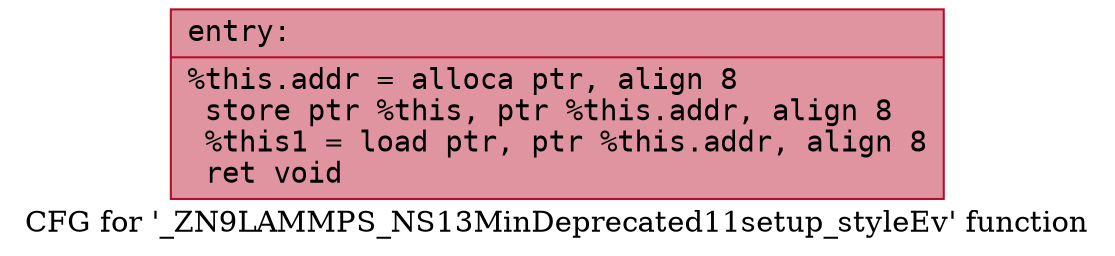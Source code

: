 digraph "CFG for '_ZN9LAMMPS_NS13MinDeprecated11setup_styleEv' function" {
	label="CFG for '_ZN9LAMMPS_NS13MinDeprecated11setup_styleEv' function";

	Node0x55c8ed16bac0 [shape=record,color="#b70d28ff", style=filled, fillcolor="#b70d2870" fontname="Courier",label="{entry:\l|  %this.addr = alloca ptr, align 8\l  store ptr %this, ptr %this.addr, align 8\l  %this1 = load ptr, ptr %this.addr, align 8\l  ret void\l}"];
}
